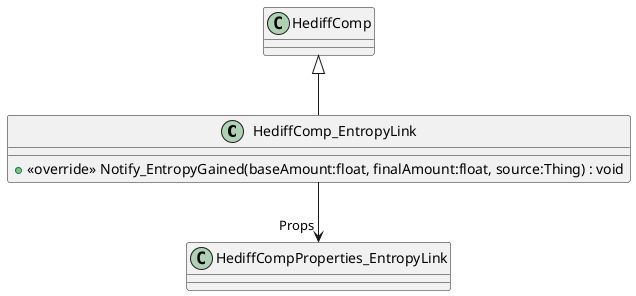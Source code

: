 @startuml
class HediffComp_EntropyLink {
    + <<override>> Notify_EntropyGained(baseAmount:float, finalAmount:float, source:Thing) : void
}
HediffComp <|-- HediffComp_EntropyLink
HediffComp_EntropyLink --> "Props" HediffCompProperties_EntropyLink
@enduml
